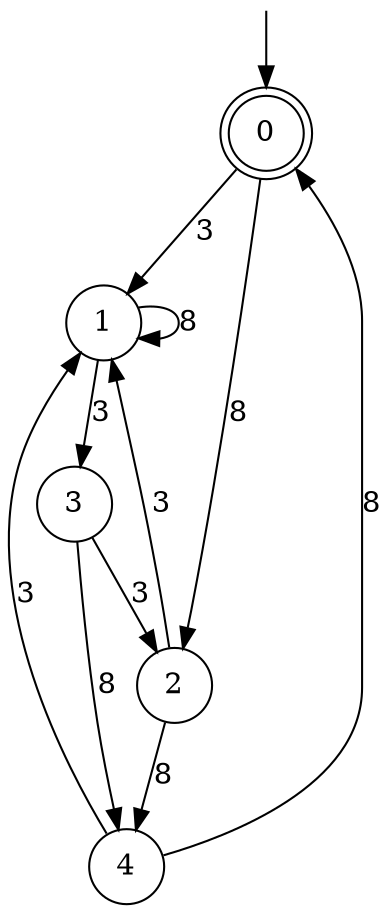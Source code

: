 digraph g {

	s0 [shape="doublecircle" label="0"];
	s1 [shape="circle" label="1"];
	s2 [shape="circle" label="2"];
	s3 [shape="circle" label="3"];
	s4 [shape="circle" label="4"];
	s0 -> s1 [label="3"];
	s0 -> s2 [label="8"];
	s1 -> s3 [label="3"];
	s1 -> s1 [label="8"];
	s2 -> s1 [label="3"];
	s2 -> s4 [label="8"];
	s3 -> s2 [label="3"];
	s3 -> s4 [label="8"];
	s4 -> s1 [label="3"];
	s4 -> s0 [label="8"];

__start0 [label="" shape="none" width="0" height="0"];
__start0 -> s0;

}
